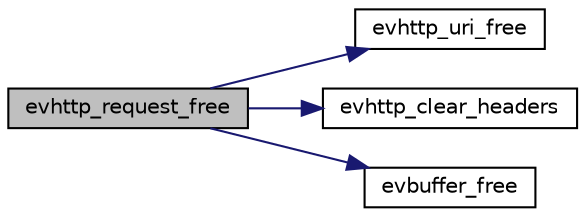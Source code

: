 digraph "evhttp_request_free"
{
 // LATEX_PDF_SIZE
  edge [fontname="Helvetica",fontsize="10",labelfontname="Helvetica",labelfontsize="10"];
  node [fontname="Helvetica",fontsize="10",shape=record];
  rankdir="LR";
  Node80 [label="evhttp_request_free",height=0.2,width=0.4,color="black", fillcolor="grey75", style="filled", fontcolor="black",tooltip=" "];
  Node80 -> Node81 [color="midnightblue",fontsize="10",style="solid",fontname="Helvetica"];
  Node81 [label="evhttp_uri_free",height=0.2,width=0.4,color="black", fillcolor="white", style="filled",URL="$http_8h.html#a656211357bacf7fae9d09d2d23f7f4b0",tooltip=" "];
  Node80 -> Node82 [color="midnightblue",fontsize="10",style="solid",fontname="Helvetica"];
  Node82 [label="evhttp_clear_headers",height=0.2,width=0.4,color="black", fillcolor="white", style="filled",URL="$http_8h.html#ad2399662cdf2e300251d4330c649ac77",tooltip=" "];
  Node80 -> Node83 [color="midnightblue",fontsize="10",style="solid",fontname="Helvetica"];
  Node83 [label="evbuffer_free",height=0.2,width=0.4,color="black", fillcolor="white", style="filled",URL="$buffer_8h.html#ab255015b91f7b43ba09d8f9da54ed865",tooltip=" "];
}
